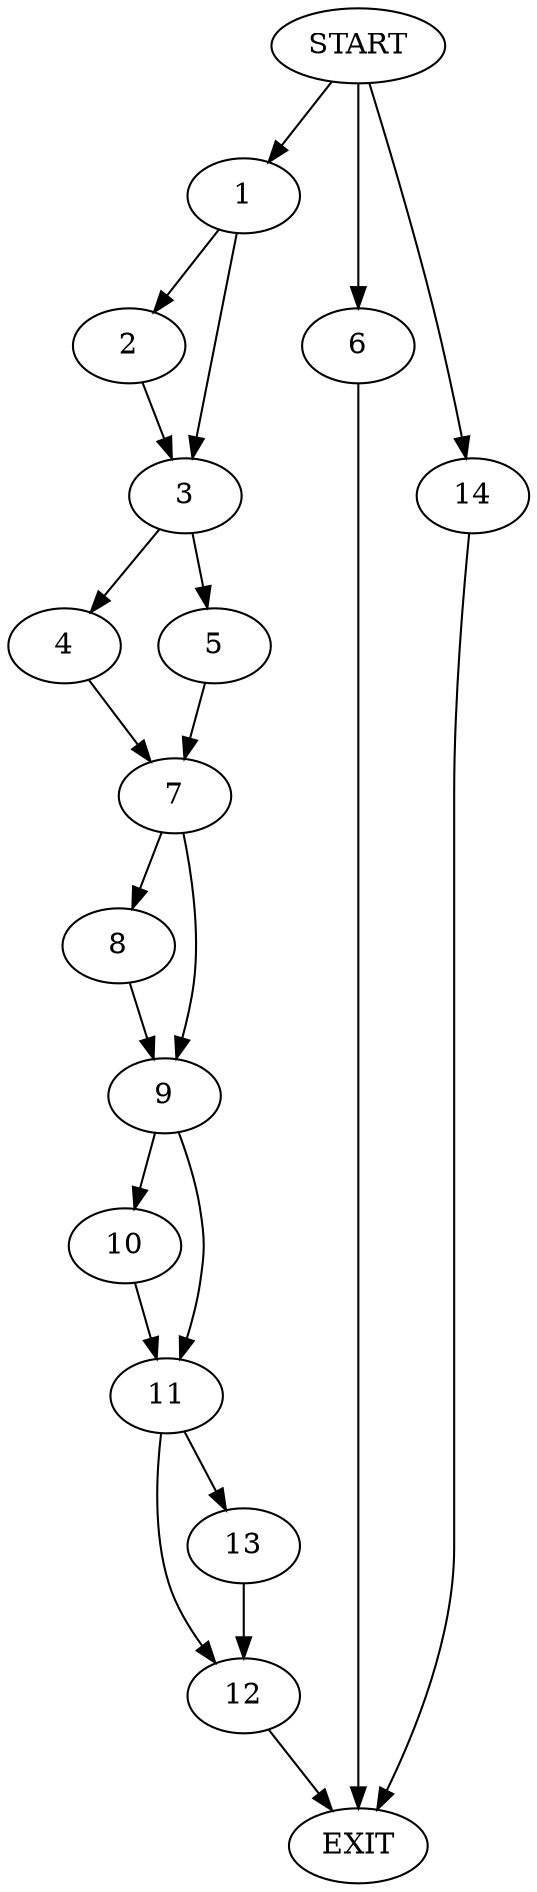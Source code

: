 digraph {
0 [label="START"]
15 [label="EXIT"]
0 -> 1
1 -> 2
1 -> 3
2 -> 3
3 -> 4
3 -> 5
0 -> 6
6 -> 15
5 -> 7
4 -> 7
7 -> 8
7 -> 9
8 -> 9
9 -> 10
9 -> 11
10 -> 11
11 -> 12
11 -> 13
13 -> 12
12 -> 15
0 -> 14
14 -> 15
}
